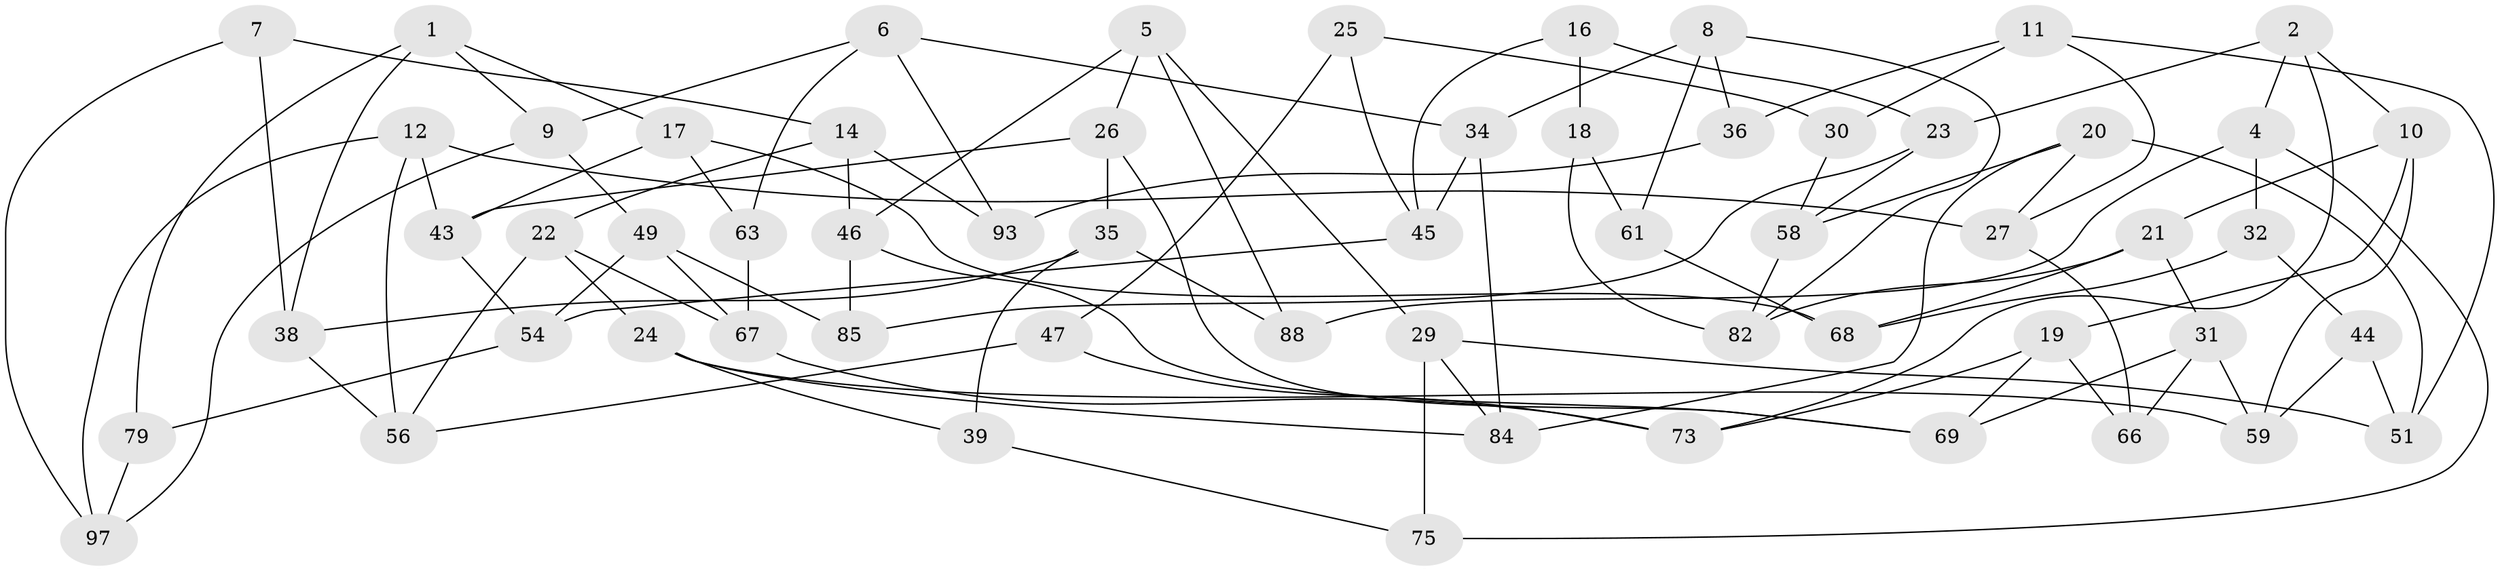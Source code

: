 // original degree distribution, {3: 1.0}
// Generated by graph-tools (version 1.1) at 2025/39/02/21/25 10:39:00]
// undirected, 59 vertices, 109 edges
graph export_dot {
graph [start="1"]
  node [color=gray90,style=filled];
  1 [super="+3"];
  2 [super="+55"];
  4 [super="+52"];
  5 [super="+92"];
  6 [super="+86"];
  7;
  8 [super="+48"];
  9 [super="+74"];
  10 [super="+37"];
  11 [super="+62"];
  12 [super="+13"];
  14 [super="+15"];
  16;
  17 [super="+42"];
  18;
  19 [super="+41"];
  20 [super="+64"];
  21 [super="+33"];
  22 [super="+40"];
  23 [super="+28"];
  24 [super="+98"];
  25;
  26 [super="+78"];
  27 [super="+96"];
  29 [super="+80"];
  30;
  31 [super="+50"];
  32;
  34 [super="+81"];
  35 [super="+60"];
  36;
  38 [super="+83"];
  39;
  43 [super="+53"];
  44;
  45 [super="+57"];
  46 [super="+72"];
  47;
  49 [super="+71"];
  51 [super="+99"];
  54 [super="+77"];
  56 [super="+65"];
  58 [super="+76"];
  59 [super="+90"];
  61;
  63;
  66;
  67 [super="+94"];
  68 [super="+95"];
  69 [super="+70"];
  73 [super="+91"];
  75;
  79;
  82 [super="+89"];
  84 [super="+87"];
  85;
  88;
  93;
  97 [super="+100"];
  1 -- 38;
  1 -- 9;
  1 -- 17;
  1 -- 79;
  2 -- 10;
  2 -- 23;
  2 -- 4;
  2 -- 73;
  4 -- 75;
  4 -- 32;
  4 -- 88;
  5 -- 88;
  5 -- 46;
  5 -- 26;
  5 -- 29;
  6 -- 63;
  6 -- 93;
  6 -- 9;
  6 -- 34;
  7 -- 14;
  7 -- 38;
  7 -- 97;
  8 -- 36;
  8 -- 61;
  8 -- 34;
  8 -- 82;
  9 -- 49;
  9 -- 97;
  10 -- 19;
  10 -- 59;
  10 -- 21;
  11 -- 30;
  11 -- 27;
  11 -- 36;
  11 -- 51;
  12 -- 43;
  12 -- 97;
  12 -- 56;
  12 -- 27;
  14 -- 46;
  14 -- 93;
  14 -- 22;
  16 -- 45;
  16 -- 18;
  16 -- 23;
  17 -- 68;
  17 -- 63;
  17 -- 43;
  18 -- 61;
  18 -- 82;
  19 -- 66;
  19 -- 73;
  19 -- 69;
  20 -- 58;
  20 -- 27;
  20 -- 51;
  20 -- 84;
  21 -- 68;
  21 -- 82;
  21 -- 31;
  22 -- 67;
  22 -- 24;
  22 -- 56;
  23 -- 85;
  23 -- 58;
  24 -- 84;
  24 -- 39;
  24 -- 59;
  25 -- 45;
  25 -- 30;
  25 -- 47;
  26 -- 35;
  26 -- 69;
  26 -- 43;
  27 -- 66;
  29 -- 51;
  29 -- 75;
  29 -- 84;
  30 -- 58;
  31 -- 66;
  31 -- 69;
  31 -- 59;
  32 -- 44;
  32 -- 68;
  34 -- 84;
  34 -- 45;
  35 -- 39;
  35 -- 88;
  35 -- 38;
  36 -- 93;
  38 -- 56;
  39 -- 75;
  43 -- 54;
  44 -- 59;
  44 -- 51;
  45 -- 54;
  46 -- 85;
  46 -- 69;
  47 -- 73;
  47 -- 56;
  49 -- 54;
  49 -- 67;
  49 -- 85;
  54 -- 79;
  58 -- 82;
  61 -- 68;
  63 -- 67;
  67 -- 73;
  79 -- 97;
}
